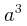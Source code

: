{
  "sha1": "ibmj6ajdntj7gaxkjxhku9lgpis9fk9",
  "insertion": {
    "when": "2024-06-15T17:26:43.471Z",
    "url": "https://github.com/plantuml/plantuml/pull/1827",
    "user": "The-Lum"
  }
}
@startmath
a^2
newline
a^3
@endmath
